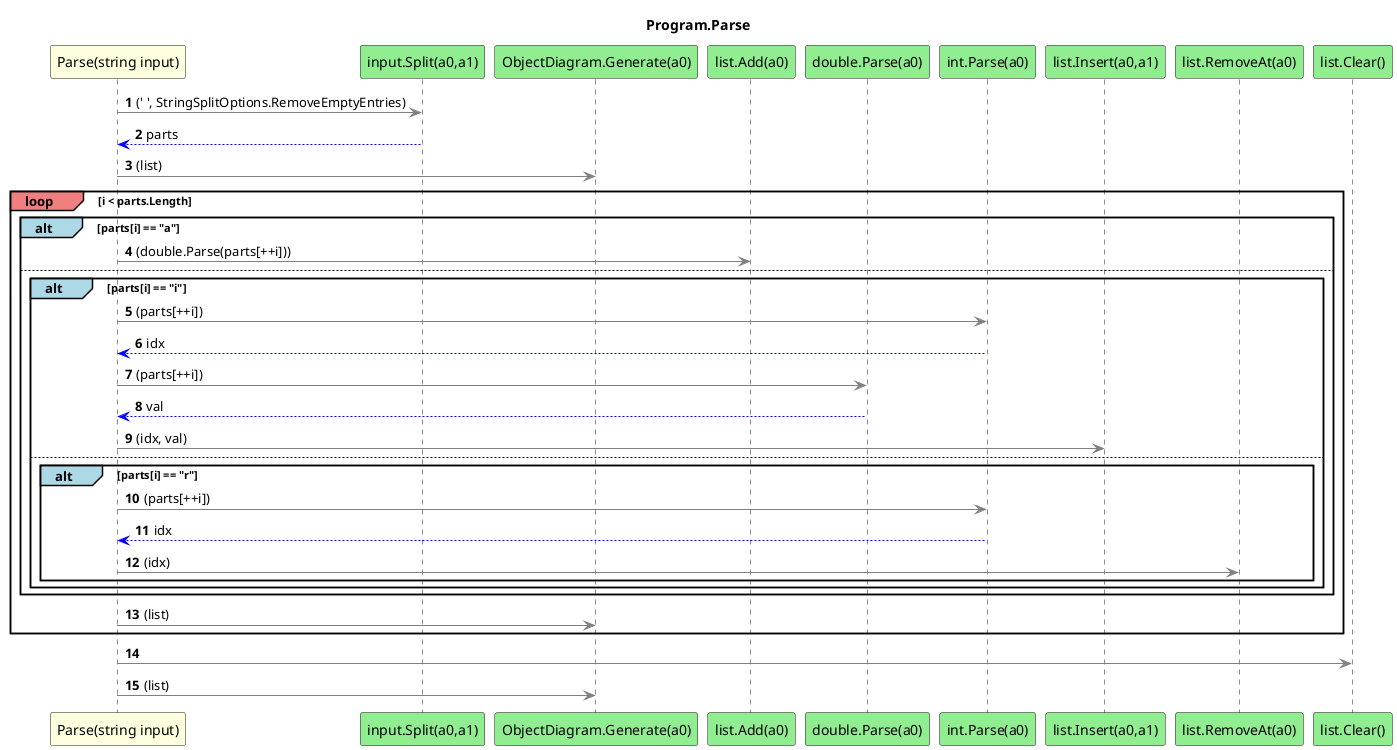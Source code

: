 @startuml Program.Parse
title Program.Parse
participant "Parse(string input)" as Parse_p0 #LightYellow
participant "input.Split(a0,a1)" as input_Split_a0_a1 #LightGreen
participant "ObjectDiagram.Generate(a0)" as ObjectDiagram_Generate_a0 #LightGreen
participant "list.Add(a0)" as list_Add_a0 #LightGreen
participant "double.Parse(a0)" as double_Parse_a0 #LightGreen
participant "int.Parse(a0)" as int_Parse_a0 #LightGreen
participant "list.Insert(a0,a1)" as list_Insert_a0_a1 #LightGreen
participant "list.RemoveAt(a0)" as list_RemoveAt_a0 #LightGreen
participant "list.Clear()" as list_Clear #LightGreen
autonumber
Parse_p0 -[#grey]> input_Split_a0_a1 : (' ', StringSplitOptions.RemoveEmptyEntries)
input_Split_a0_a1 -[#blue]-> Parse_p0 : parts
Parse_p0 -[#grey]> ObjectDiagram_Generate_a0 : (list)
loop#LightCoral i < parts.Length
    alt#LightBlue parts[i] == "a"
        Parse_p0 -[#grey]> list_Add_a0 : (double.Parse(parts[++i]))
        else
            alt#LightBlue parts[i] == "i"
                Parse_p0 -[#grey]> int_Parse_a0 : (parts[++i])
                int_Parse_a0 -[#blue]-> Parse_p0 : idx
                Parse_p0 -[#grey]> double_Parse_a0 : (parts[++i])
                double_Parse_a0 -[#blue]-> Parse_p0 : val
                Parse_p0 -[#grey]> list_Insert_a0_a1 : (idx, val)
                else
                    alt#LightBlue parts[i] == "r"
                        Parse_p0 -[#grey]> int_Parse_a0 : (parts[++i])
                        int_Parse_a0 -[#blue]-> Parse_p0 : idx
                        Parse_p0 -[#grey]> list_RemoveAt_a0 : (idx)
                    end
            end
    end
    Parse_p0 -[#grey]> ObjectDiagram_Generate_a0 : (list)
end
Parse_p0 -[#grey]> list_Clear
Parse_p0 -[#grey]> ObjectDiagram_Generate_a0 : (list)
@enduml
